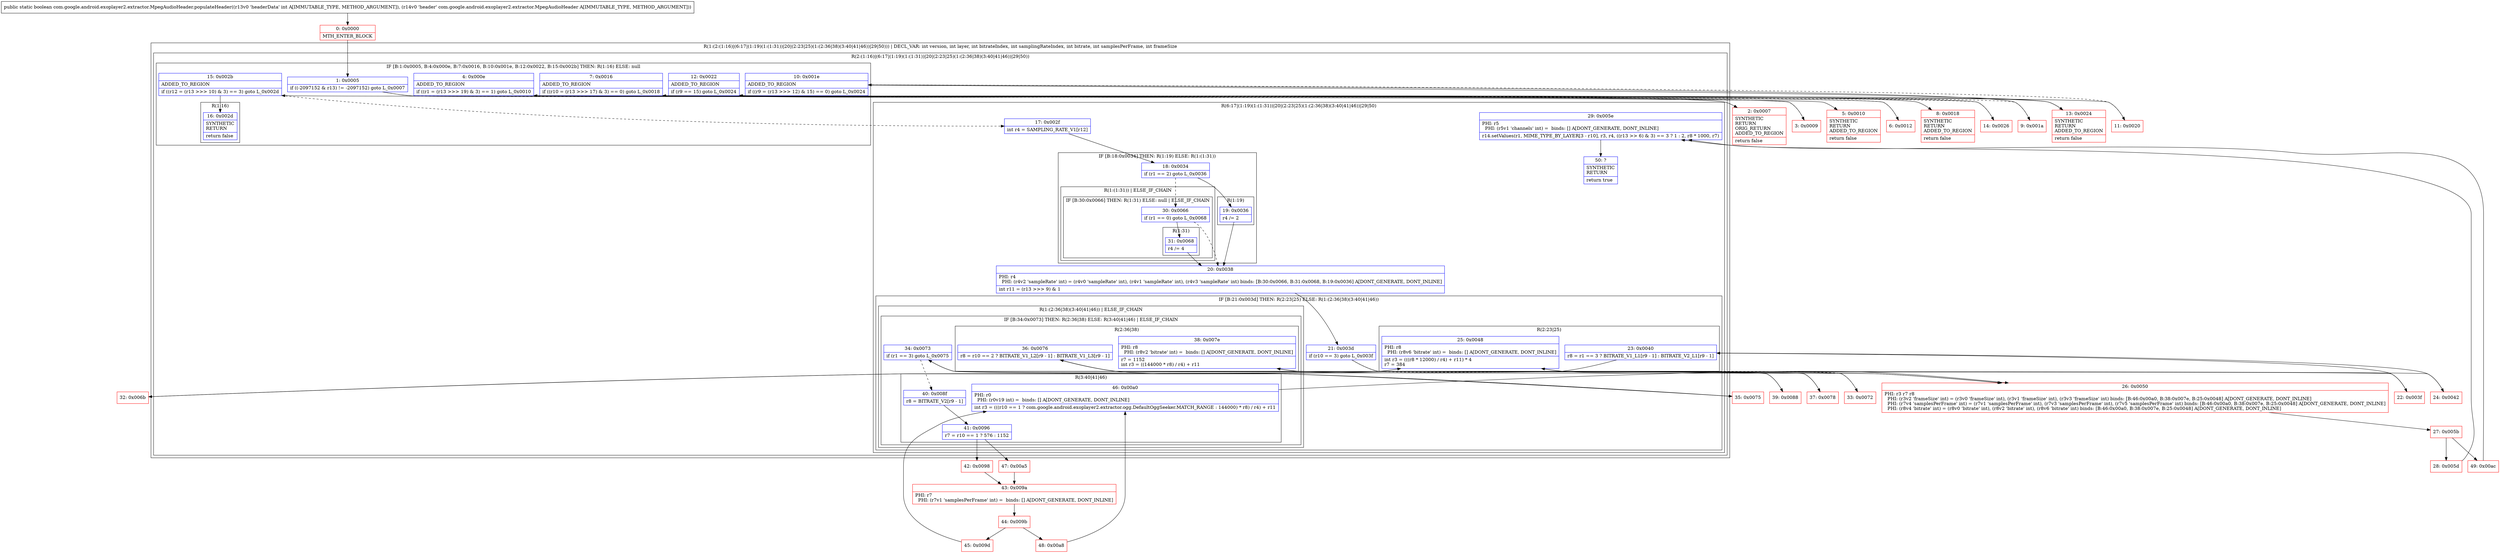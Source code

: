 digraph "CFG forcom.google.android.exoplayer2.extractor.MpegAudioHeader.populateHeader(ILcom\/google\/android\/exoplayer2\/extractor\/MpegAudioHeader;)Z" {
subgraph cluster_Region_500044265 {
label = "R(1:(2:(1:16)|(6:17|(1:19)(1:(1:31))|20|(2:23|25)(1:(2:36|38)(3:40|41|46))|29|50))) | DECL_VAR: int version, int layer, int bitrateIndex, int samplingRateIndex, int bitrate, int samplesPerFrame, int frameSize\l";
node [shape=record,color=blue];
subgraph cluster_Region_2105772199 {
label = "R(2:(1:16)|(6:17|(1:19)(1:(1:31))|20|(2:23|25)(1:(2:36|38)(3:40|41|46))|29|50))";
node [shape=record,color=blue];
subgraph cluster_IfRegion_1233315412 {
label = "IF [B:1:0x0005, B:4:0x000e, B:7:0x0016, B:10:0x001e, B:12:0x0022, B:15:0x002b] THEN: R(1:16) ELSE: null";
node [shape=record,color=blue];
Node_1 [shape=record,label="{1\:\ 0x0005|if ((\-2097152 & r13) != \-2097152) goto L_0x0007\l}"];
Node_4 [shape=record,label="{4\:\ 0x000e|ADDED_TO_REGION\l|if ((r1 = (r13 \>\>\> 19) & 3) == 1) goto L_0x0010\l}"];
Node_7 [shape=record,label="{7\:\ 0x0016|ADDED_TO_REGION\l|if ((r10 = (r13 \>\>\> 17) & 3) == 0) goto L_0x0018\l}"];
Node_10 [shape=record,label="{10\:\ 0x001e|ADDED_TO_REGION\l|if ((r9 = (r13 \>\>\> 12) & 15) == 0) goto L_0x0024\l}"];
Node_12 [shape=record,label="{12\:\ 0x0022|ADDED_TO_REGION\l|if (r9 == 15) goto L_0x0024\l}"];
Node_15 [shape=record,label="{15\:\ 0x002b|ADDED_TO_REGION\l|if ((r12 = (r13 \>\>\> 10) & 3) == 3) goto L_0x002d\l}"];
subgraph cluster_Region_358815237 {
label = "R(1:16)";
node [shape=record,color=blue];
Node_16 [shape=record,label="{16\:\ 0x002d|SYNTHETIC\lRETURN\l|return false\l}"];
}
}
subgraph cluster_Region_213876796 {
label = "R(6:17|(1:19)(1:(1:31))|20|(2:23|25)(1:(2:36|38)(3:40|41|46))|29|50)";
node [shape=record,color=blue];
Node_17 [shape=record,label="{17\:\ 0x002f|int r4 = SAMPLING_RATE_V1[r12]\l}"];
subgraph cluster_IfRegion_2018450457 {
label = "IF [B:18:0x0034] THEN: R(1:19) ELSE: R(1:(1:31))";
node [shape=record,color=blue];
Node_18 [shape=record,label="{18\:\ 0x0034|if (r1 == 2) goto L_0x0036\l}"];
subgraph cluster_Region_2041474237 {
label = "R(1:19)";
node [shape=record,color=blue];
Node_19 [shape=record,label="{19\:\ 0x0036|r4 \/= 2\l}"];
}
subgraph cluster_Region_426276103 {
label = "R(1:(1:31)) | ELSE_IF_CHAIN\l";
node [shape=record,color=blue];
subgraph cluster_IfRegion_1191608376 {
label = "IF [B:30:0x0066] THEN: R(1:31) ELSE: null | ELSE_IF_CHAIN\l";
node [shape=record,color=blue];
Node_30 [shape=record,label="{30\:\ 0x0066|if (r1 == 0) goto L_0x0068\l}"];
subgraph cluster_Region_731630952 {
label = "R(1:31)";
node [shape=record,color=blue];
Node_31 [shape=record,label="{31\:\ 0x0068|r4 \/= 4\l}"];
}
}
}
}
Node_20 [shape=record,label="{20\:\ 0x0038|PHI: r4 \l  PHI: (r4v2 'sampleRate' int) = (r4v0 'sampleRate' int), (r4v1 'sampleRate' int), (r4v3 'sampleRate' int) binds: [B:30:0x0066, B:31:0x0068, B:19:0x0036] A[DONT_GENERATE, DONT_INLINE]\l|int r11 = (r13 \>\>\> 9) & 1\l}"];
subgraph cluster_IfRegion_1247311331 {
label = "IF [B:21:0x003d] THEN: R(2:23|25) ELSE: R(1:(2:36|38)(3:40|41|46))";
node [shape=record,color=blue];
Node_21 [shape=record,label="{21\:\ 0x003d|if (r10 == 3) goto L_0x003f\l}"];
subgraph cluster_Region_876426029 {
label = "R(2:23|25)";
node [shape=record,color=blue];
Node_23 [shape=record,label="{23\:\ 0x0040|r8 = r1 == 3 ? BITRATE_V1_L1[r9 \- 1] : BITRATE_V2_L1[r9 \- 1]\l}"];
Node_25 [shape=record,label="{25\:\ 0x0048|PHI: r8 \l  PHI: (r8v6 'bitrate' int) =  binds: [] A[DONT_GENERATE, DONT_INLINE]\l|int r3 = (((r8 * 12000) \/ r4) + r11) * 4\lr7 = 384\l}"];
}
subgraph cluster_Region_1249314661 {
label = "R(1:(2:36|38)(3:40|41|46)) | ELSE_IF_CHAIN\l";
node [shape=record,color=blue];
subgraph cluster_IfRegion_284005217 {
label = "IF [B:34:0x0073] THEN: R(2:36|38) ELSE: R(3:40|41|46) | ELSE_IF_CHAIN\l";
node [shape=record,color=blue];
Node_34 [shape=record,label="{34\:\ 0x0073|if (r1 == 3) goto L_0x0075\l}"];
subgraph cluster_Region_1156840438 {
label = "R(2:36|38)";
node [shape=record,color=blue];
Node_36 [shape=record,label="{36\:\ 0x0076|r8 = r10 == 2 ? BITRATE_V1_L2[r9 \- 1] : BITRATE_V1_L3[r9 \- 1]\l}"];
Node_38 [shape=record,label="{38\:\ 0x007e|PHI: r8 \l  PHI: (r8v2 'bitrate' int) =  binds: [] A[DONT_GENERATE, DONT_INLINE]\l|r7 = 1152\lint r3 = ((144000 * r8) \/ r4) + r11\l}"];
}
subgraph cluster_Region_829857421 {
label = "R(3:40|41|46)";
node [shape=record,color=blue];
Node_40 [shape=record,label="{40\:\ 0x008f|r8 = BITRATE_V2[r9 \- 1]\l}"];
Node_41 [shape=record,label="{41\:\ 0x0096|r7 = r10 == 1 ? 576 : 1152\l}"];
Node_46 [shape=record,label="{46\:\ 0x00a0|PHI: r0 \l  PHI: (r0v19 int) =  binds: [] A[DONT_GENERATE, DONT_INLINE]\l|int r3 = (((r10 == 1 ? com.google.android.exoplayer2.extractor.ogg.DefaultOggSeeker.MATCH_RANGE : 144000) * r8) \/ r4) + r11\l}"];
}
}
}
}
Node_29 [shape=record,label="{29\:\ 0x005e|PHI: r5 \l  PHI: (r5v1 'channels' int) =  binds: [] A[DONT_GENERATE, DONT_INLINE]\l|r14.setValues(r1, MIME_TYPE_BY_LAYER[3 \- r10], r3, r4, ((r13 \>\> 6) & 3) == 3 ? 1 : 2, r8 * 1000, r7)\l}"];
Node_50 [shape=record,label="{50\:\ ?|SYNTHETIC\lRETURN\l|return true\l}"];
}
}
}
Node_0 [shape=record,color=red,label="{0\:\ 0x0000|MTH_ENTER_BLOCK\l}"];
Node_2 [shape=record,color=red,label="{2\:\ 0x0007|SYNTHETIC\lRETURN\lORIG_RETURN\lADDED_TO_REGION\l|return false\l}"];
Node_3 [shape=record,color=red,label="{3\:\ 0x0009}"];
Node_5 [shape=record,color=red,label="{5\:\ 0x0010|SYNTHETIC\lRETURN\lADDED_TO_REGION\l|return false\l}"];
Node_6 [shape=record,color=red,label="{6\:\ 0x0012}"];
Node_8 [shape=record,color=red,label="{8\:\ 0x0018|SYNTHETIC\lRETURN\lADDED_TO_REGION\l|return false\l}"];
Node_9 [shape=record,color=red,label="{9\:\ 0x001a}"];
Node_11 [shape=record,color=red,label="{11\:\ 0x0020}"];
Node_13 [shape=record,color=red,label="{13\:\ 0x0024|SYNTHETIC\lRETURN\lADDED_TO_REGION\l|return false\l}"];
Node_14 [shape=record,color=red,label="{14\:\ 0x0026}"];
Node_22 [shape=record,color=red,label="{22\:\ 0x003f}"];
Node_24 [shape=record,color=red,label="{24\:\ 0x0042}"];
Node_26 [shape=record,color=red,label="{26\:\ 0x0050|PHI: r3 r7 r8 \l  PHI: (r3v2 'frameSize' int) = (r3v0 'frameSize' int), (r3v1 'frameSize' int), (r3v3 'frameSize' int) binds: [B:46:0x00a0, B:38:0x007e, B:25:0x0048] A[DONT_GENERATE, DONT_INLINE]\l  PHI: (r7v4 'samplesPerFrame' int) = (r7v1 'samplesPerFrame' int), (r7v3 'samplesPerFrame' int), (r7v5 'samplesPerFrame' int) binds: [B:46:0x00a0, B:38:0x007e, B:25:0x0048] A[DONT_GENERATE, DONT_INLINE]\l  PHI: (r8v4 'bitrate' int) = (r8v0 'bitrate' int), (r8v2 'bitrate' int), (r8v6 'bitrate' int) binds: [B:46:0x00a0, B:38:0x007e, B:25:0x0048] A[DONT_GENERATE, DONT_INLINE]\l}"];
Node_27 [shape=record,color=red,label="{27\:\ 0x005b}"];
Node_28 [shape=record,color=red,label="{28\:\ 0x005d}"];
Node_32 [shape=record,color=red,label="{32\:\ 0x006b}"];
Node_33 [shape=record,color=red,label="{33\:\ 0x0072}"];
Node_35 [shape=record,color=red,label="{35\:\ 0x0075}"];
Node_37 [shape=record,color=red,label="{37\:\ 0x0078}"];
Node_39 [shape=record,color=red,label="{39\:\ 0x0088}"];
Node_42 [shape=record,color=red,label="{42\:\ 0x0098}"];
Node_43 [shape=record,color=red,label="{43\:\ 0x009a|PHI: r7 \l  PHI: (r7v1 'samplesPerFrame' int) =  binds: [] A[DONT_GENERATE, DONT_INLINE]\l}"];
Node_44 [shape=record,color=red,label="{44\:\ 0x009b}"];
Node_45 [shape=record,color=red,label="{45\:\ 0x009d}"];
Node_47 [shape=record,color=red,label="{47\:\ 0x00a5}"];
Node_48 [shape=record,color=red,label="{48\:\ 0x00a8}"];
Node_49 [shape=record,color=red,label="{49\:\ 0x00ac}"];
MethodNode[shape=record,label="{public static boolean com.google.android.exoplayer2.extractor.MpegAudioHeader.populateHeader((r13v0 'headerData' int A[IMMUTABLE_TYPE, METHOD_ARGUMENT]), (r14v0 'header' com.google.android.exoplayer2.extractor.MpegAudioHeader A[IMMUTABLE_TYPE, METHOD_ARGUMENT])) }"];
MethodNode -> Node_0;
Node_1 -> Node_2;
Node_1 -> Node_3[style=dashed];
Node_4 -> Node_5;
Node_4 -> Node_6[style=dashed];
Node_7 -> Node_8;
Node_7 -> Node_9[style=dashed];
Node_10 -> Node_11[style=dashed];
Node_10 -> Node_13;
Node_12 -> Node_13;
Node_12 -> Node_14[style=dashed];
Node_15 -> Node_16;
Node_15 -> Node_17[style=dashed];
Node_17 -> Node_18;
Node_18 -> Node_19;
Node_18 -> Node_30[style=dashed];
Node_19 -> Node_20;
Node_30 -> Node_20[style=dashed];
Node_30 -> Node_31;
Node_31 -> Node_20;
Node_20 -> Node_21;
Node_21 -> Node_22;
Node_21 -> Node_33[style=dashed];
Node_23 -> Node_24;
Node_23 -> Node_32;
Node_25 -> Node_26;
Node_34 -> Node_35;
Node_34 -> Node_40[style=dashed];
Node_36 -> Node_37;
Node_36 -> Node_39;
Node_38 -> Node_26;
Node_40 -> Node_41;
Node_41 -> Node_42;
Node_41 -> Node_47;
Node_46 -> Node_26;
Node_29 -> Node_50;
Node_0 -> Node_1;
Node_3 -> Node_4;
Node_6 -> Node_7;
Node_9 -> Node_10;
Node_11 -> Node_12;
Node_14 -> Node_15;
Node_22 -> Node_23;
Node_24 -> Node_25;
Node_26 -> Node_27;
Node_27 -> Node_28;
Node_27 -> Node_49;
Node_28 -> Node_29;
Node_32 -> Node_25;
Node_33 -> Node_34;
Node_35 -> Node_36;
Node_37 -> Node_38;
Node_39 -> Node_38;
Node_42 -> Node_43;
Node_43 -> Node_44;
Node_44 -> Node_45;
Node_44 -> Node_48;
Node_45 -> Node_46;
Node_47 -> Node_43;
Node_48 -> Node_46;
Node_49 -> Node_29;
}

